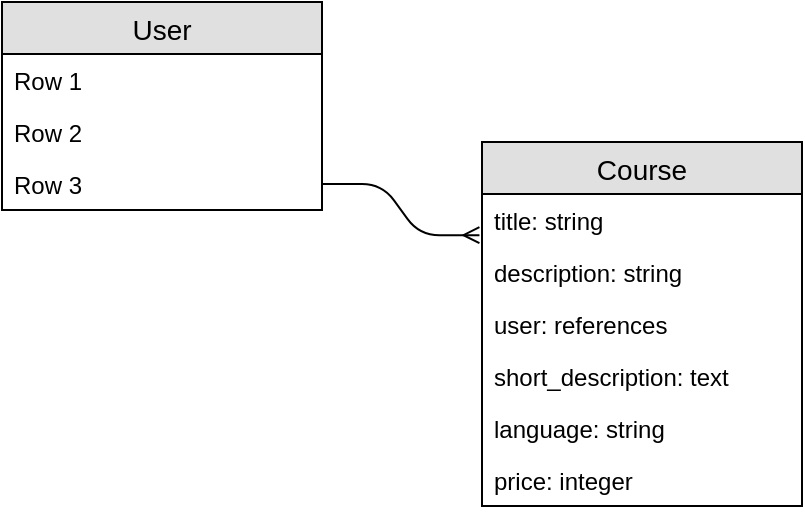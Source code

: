 <mxfile version="13.7.9" type="github">
  <diagram id="04gA2rEl-hQHRDKK0a48" name="Page-1">
    <mxGraphModel dx="1038" dy="548" grid="1" gridSize="10" guides="1" tooltips="1" connect="1" arrows="1" fold="1" page="1" pageScale="1" pageWidth="850" pageHeight="1100" math="0" shadow="0">
      <root>
        <mxCell id="0" />
        <mxCell id="1" parent="0" />
        <mxCell id="WzBwottMZ1Qa9ndmaQrY-10" value="" style="edgeStyle=entityRelationEdgeStyle;fontSize=12;html=1;endArrow=ERmany;entryX=-0.008;entryY=0.792;entryDx=0;entryDy=0;entryPerimeter=0;exitX=1;exitY=0.5;exitDx=0;exitDy=0;" parent="1" source="WzBwottMZ1Qa9ndmaQrY-4" target="koaIrDql8gB1S9WYzVsE-2" edge="1">
          <mxGeometry width="100" height="100" relative="1" as="geometry">
            <mxPoint x="360" y="400" as="sourcePoint" />
            <mxPoint x="460" y="300" as="targetPoint" />
          </mxGeometry>
        </mxCell>
        <mxCell id="WzBwottMZ1Qa9ndmaQrY-1" value="User" style="swimlane;fontStyle=0;childLayout=stackLayout;horizontal=1;startSize=26;fillColor=#e0e0e0;horizontalStack=0;resizeParent=1;resizeParentMax=0;resizeLast=0;collapsible=1;marginBottom=0;swimlaneFillColor=#ffffff;align=center;fontSize=14;" parent="1" vertex="1">
          <mxGeometry x="110" y="170" width="160" height="104" as="geometry" />
        </mxCell>
        <mxCell id="WzBwottMZ1Qa9ndmaQrY-2" value="Row 1" style="text;strokeColor=none;fillColor=none;spacingLeft=4;spacingRight=4;overflow=hidden;rotatable=0;points=[[0,0.5],[1,0.5]];portConstraint=eastwest;fontSize=12;" parent="WzBwottMZ1Qa9ndmaQrY-1" vertex="1">
          <mxGeometry y="26" width="160" height="26" as="geometry" />
        </mxCell>
        <mxCell id="WzBwottMZ1Qa9ndmaQrY-3" value="Row 2" style="text;strokeColor=none;fillColor=none;spacingLeft=4;spacingRight=4;overflow=hidden;rotatable=0;points=[[0,0.5],[1,0.5]];portConstraint=eastwest;fontSize=12;" parent="WzBwottMZ1Qa9ndmaQrY-1" vertex="1">
          <mxGeometry y="52" width="160" height="26" as="geometry" />
        </mxCell>
        <mxCell id="WzBwottMZ1Qa9ndmaQrY-4" value="Row 3" style="text;strokeColor=none;fillColor=none;spacingLeft=4;spacingRight=4;overflow=hidden;rotatable=0;points=[[0,0.5],[1,0.5]];portConstraint=eastwest;fontSize=12;" parent="WzBwottMZ1Qa9ndmaQrY-1" vertex="1">
          <mxGeometry y="78" width="160" height="26" as="geometry" />
        </mxCell>
        <mxCell id="koaIrDql8gB1S9WYzVsE-1" value="Course" style="swimlane;fontStyle=0;childLayout=stackLayout;horizontal=1;startSize=26;fillColor=#e0e0e0;horizontalStack=0;resizeParent=1;resizeParentMax=0;resizeLast=0;collapsible=1;marginBottom=0;swimlaneFillColor=#ffffff;align=center;fontSize=14;" parent="1" vertex="1">
          <mxGeometry x="350" y="240" width="160" height="182" as="geometry">
            <mxRectangle x="350" y="240" width="80" height="26" as="alternateBounds" />
          </mxGeometry>
        </mxCell>
        <mxCell id="koaIrDql8gB1S9WYzVsE-2" value="title: string" style="text;strokeColor=none;fillColor=none;spacingLeft=4;spacingRight=4;overflow=hidden;rotatable=0;points=[[0,0.5],[1,0.5]];portConstraint=eastwest;fontSize=12;" parent="koaIrDql8gB1S9WYzVsE-1" vertex="1">
          <mxGeometry y="26" width="160" height="26" as="geometry" />
        </mxCell>
        <mxCell id="koaIrDql8gB1S9WYzVsE-3" value="description: string" style="text;strokeColor=none;fillColor=none;spacingLeft=4;spacingRight=4;overflow=hidden;rotatable=0;points=[[0,0.5],[1,0.5]];portConstraint=eastwest;fontSize=12;" parent="koaIrDql8gB1S9WYzVsE-1" vertex="1">
          <mxGeometry y="52" width="160" height="26" as="geometry" />
        </mxCell>
        <mxCell id="75IMX-WsKCcc0oiy8jMt-52" value="user: references" style="text;strokeColor=none;fillColor=none;spacingLeft=4;spacingRight=4;overflow=hidden;rotatable=0;points=[[0,0.5],[1,0.5]];portConstraint=eastwest;fontSize=12;" vertex="1" parent="koaIrDql8gB1S9WYzVsE-1">
          <mxGeometry y="78" width="160" height="26" as="geometry" />
        </mxCell>
        <mxCell id="75IMX-WsKCcc0oiy8jMt-53" value="short_description: text" style="text;strokeColor=none;fillColor=none;spacingLeft=4;spacingRight=4;overflow=hidden;rotatable=0;points=[[0,0.5],[1,0.5]];portConstraint=eastwest;fontSize=12;" vertex="1" parent="koaIrDql8gB1S9WYzVsE-1">
          <mxGeometry y="104" width="160" height="26" as="geometry" />
        </mxCell>
        <mxCell id="75IMX-WsKCcc0oiy8jMt-54" value="language: string" style="text;strokeColor=none;fillColor=none;spacingLeft=4;spacingRight=4;overflow=hidden;rotatable=0;points=[[0,0.5],[1,0.5]];portConstraint=eastwest;fontSize=12;" vertex="1" parent="koaIrDql8gB1S9WYzVsE-1">
          <mxGeometry y="130" width="160" height="26" as="geometry" />
        </mxCell>
        <mxCell id="75IMX-WsKCcc0oiy8jMt-55" value="price: integer" style="text;strokeColor=none;fillColor=none;spacingLeft=4;spacingRight=4;overflow=hidden;rotatable=0;points=[[0,0.5],[1,0.5]];portConstraint=eastwest;fontSize=12;" vertex="1" parent="koaIrDql8gB1S9WYzVsE-1">
          <mxGeometry y="156" width="160" height="26" as="geometry" />
        </mxCell>
      </root>
    </mxGraphModel>
  </diagram>
</mxfile>
